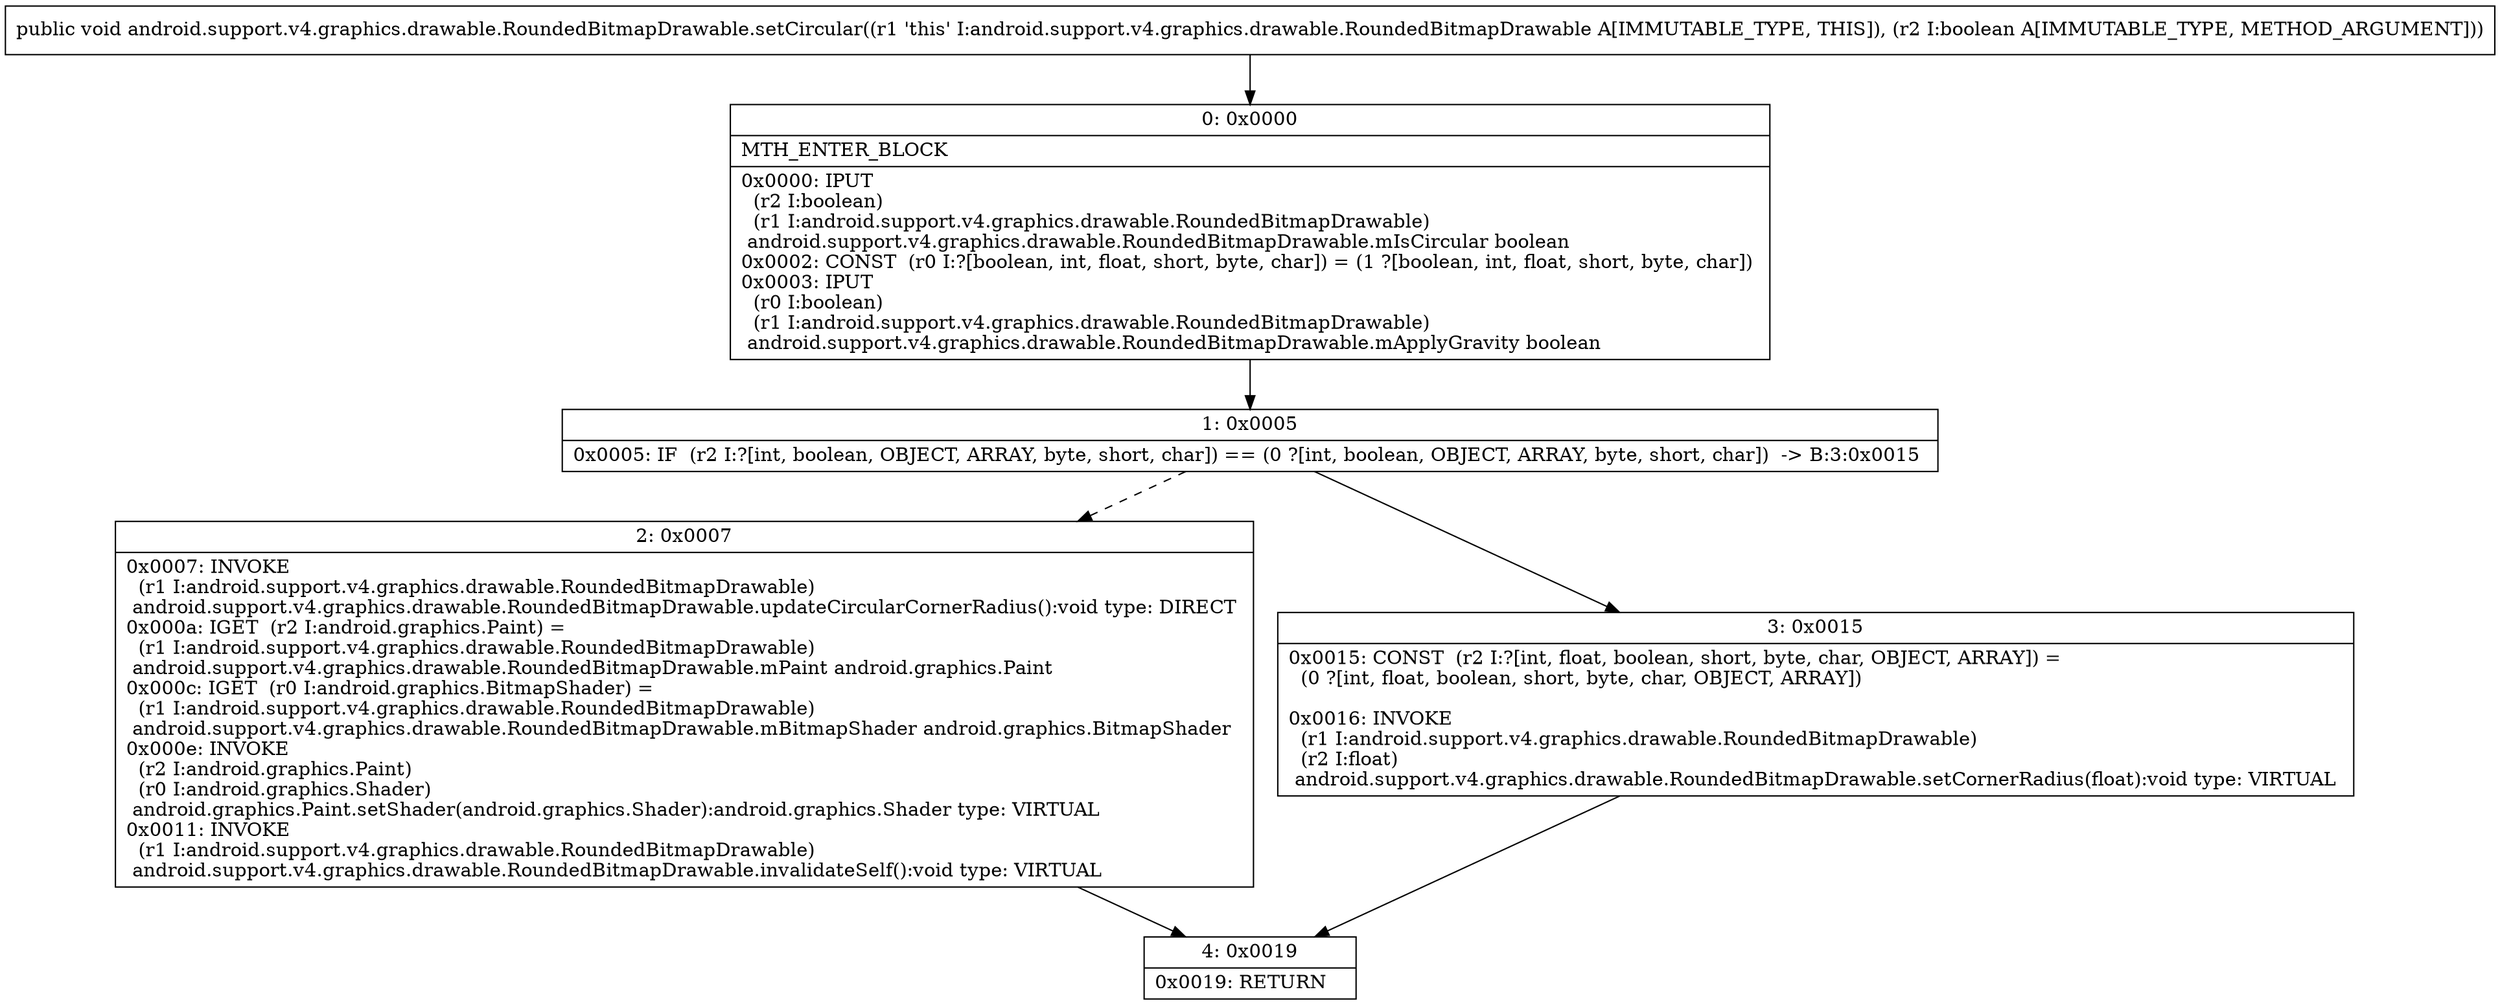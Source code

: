 digraph "CFG forandroid.support.v4.graphics.drawable.RoundedBitmapDrawable.setCircular(Z)V" {
Node_0 [shape=record,label="{0\:\ 0x0000|MTH_ENTER_BLOCK\l|0x0000: IPUT  \l  (r2 I:boolean)\l  (r1 I:android.support.v4.graphics.drawable.RoundedBitmapDrawable)\l android.support.v4.graphics.drawable.RoundedBitmapDrawable.mIsCircular boolean \l0x0002: CONST  (r0 I:?[boolean, int, float, short, byte, char]) = (1 ?[boolean, int, float, short, byte, char]) \l0x0003: IPUT  \l  (r0 I:boolean)\l  (r1 I:android.support.v4.graphics.drawable.RoundedBitmapDrawable)\l android.support.v4.graphics.drawable.RoundedBitmapDrawable.mApplyGravity boolean \l}"];
Node_1 [shape=record,label="{1\:\ 0x0005|0x0005: IF  (r2 I:?[int, boolean, OBJECT, ARRAY, byte, short, char]) == (0 ?[int, boolean, OBJECT, ARRAY, byte, short, char])  \-\> B:3:0x0015 \l}"];
Node_2 [shape=record,label="{2\:\ 0x0007|0x0007: INVOKE  \l  (r1 I:android.support.v4.graphics.drawable.RoundedBitmapDrawable)\l android.support.v4.graphics.drawable.RoundedBitmapDrawable.updateCircularCornerRadius():void type: DIRECT \l0x000a: IGET  (r2 I:android.graphics.Paint) = \l  (r1 I:android.support.v4.graphics.drawable.RoundedBitmapDrawable)\l android.support.v4.graphics.drawable.RoundedBitmapDrawable.mPaint android.graphics.Paint \l0x000c: IGET  (r0 I:android.graphics.BitmapShader) = \l  (r1 I:android.support.v4.graphics.drawable.RoundedBitmapDrawable)\l android.support.v4.graphics.drawable.RoundedBitmapDrawable.mBitmapShader android.graphics.BitmapShader \l0x000e: INVOKE  \l  (r2 I:android.graphics.Paint)\l  (r0 I:android.graphics.Shader)\l android.graphics.Paint.setShader(android.graphics.Shader):android.graphics.Shader type: VIRTUAL \l0x0011: INVOKE  \l  (r1 I:android.support.v4.graphics.drawable.RoundedBitmapDrawable)\l android.support.v4.graphics.drawable.RoundedBitmapDrawable.invalidateSelf():void type: VIRTUAL \l}"];
Node_3 [shape=record,label="{3\:\ 0x0015|0x0015: CONST  (r2 I:?[int, float, boolean, short, byte, char, OBJECT, ARRAY]) = \l  (0 ?[int, float, boolean, short, byte, char, OBJECT, ARRAY])\l \l0x0016: INVOKE  \l  (r1 I:android.support.v4.graphics.drawable.RoundedBitmapDrawable)\l  (r2 I:float)\l android.support.v4.graphics.drawable.RoundedBitmapDrawable.setCornerRadius(float):void type: VIRTUAL \l}"];
Node_4 [shape=record,label="{4\:\ 0x0019|0x0019: RETURN   \l}"];
MethodNode[shape=record,label="{public void android.support.v4.graphics.drawable.RoundedBitmapDrawable.setCircular((r1 'this' I:android.support.v4.graphics.drawable.RoundedBitmapDrawable A[IMMUTABLE_TYPE, THIS]), (r2 I:boolean A[IMMUTABLE_TYPE, METHOD_ARGUMENT])) }"];
MethodNode -> Node_0;
Node_0 -> Node_1;
Node_1 -> Node_2[style=dashed];
Node_1 -> Node_3;
Node_2 -> Node_4;
Node_3 -> Node_4;
}

